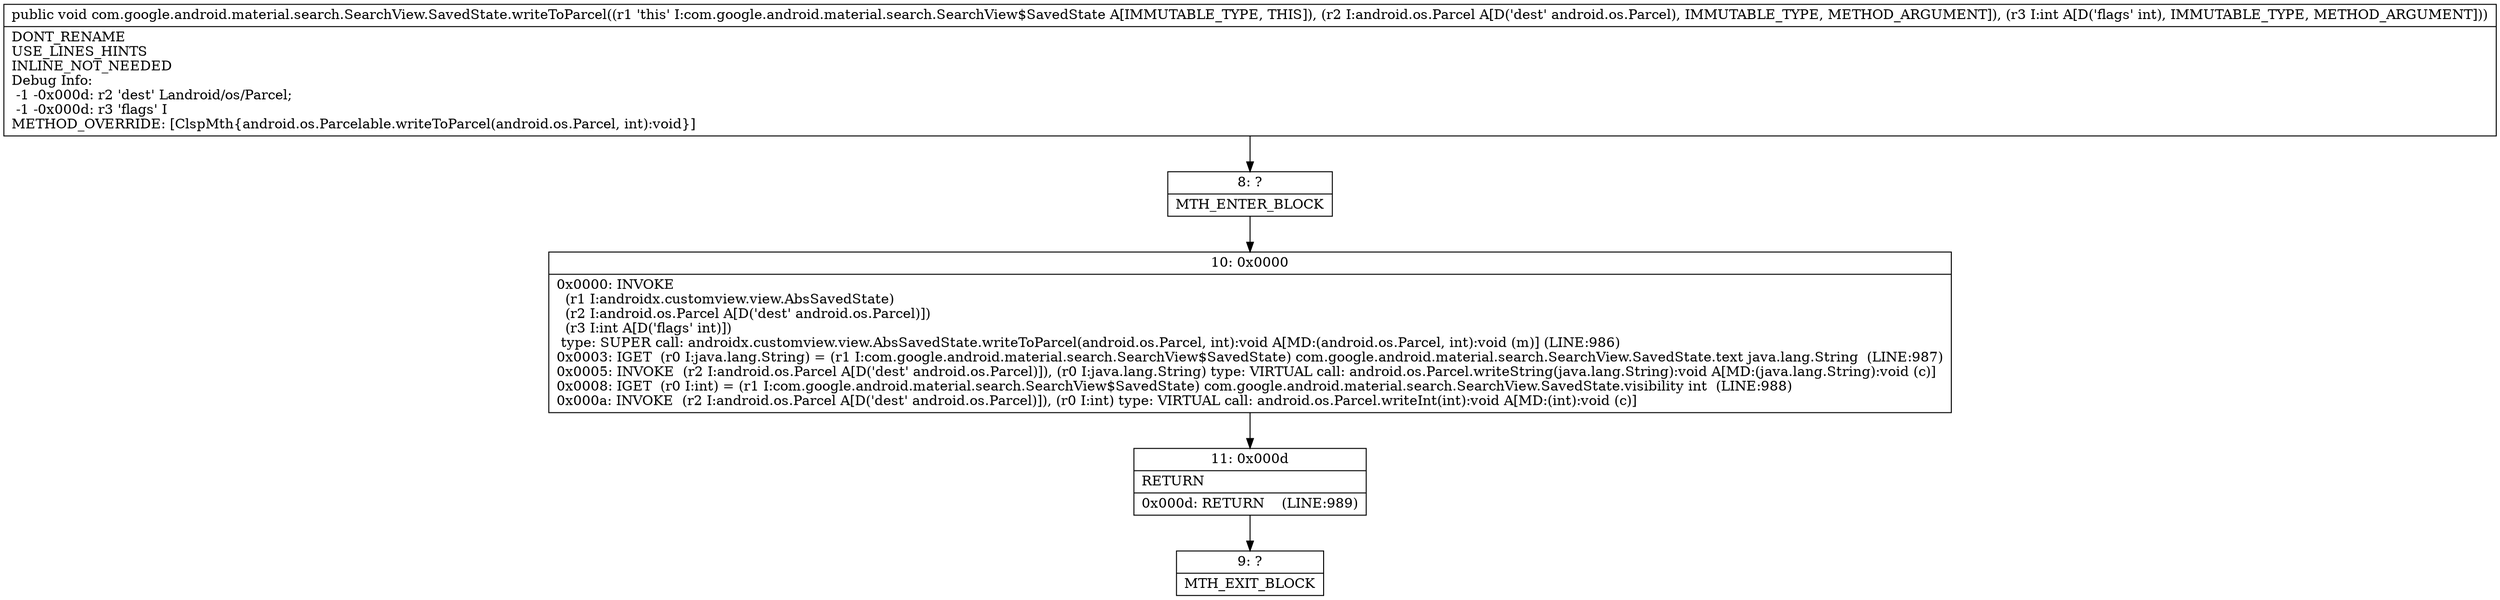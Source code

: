 digraph "CFG forcom.google.android.material.search.SearchView.SavedState.writeToParcel(Landroid\/os\/Parcel;I)V" {
Node_8 [shape=record,label="{8\:\ ?|MTH_ENTER_BLOCK\l}"];
Node_10 [shape=record,label="{10\:\ 0x0000|0x0000: INVOKE  \l  (r1 I:androidx.customview.view.AbsSavedState)\l  (r2 I:android.os.Parcel A[D('dest' android.os.Parcel)])\l  (r3 I:int A[D('flags' int)])\l type: SUPER call: androidx.customview.view.AbsSavedState.writeToParcel(android.os.Parcel, int):void A[MD:(android.os.Parcel, int):void (m)] (LINE:986)\l0x0003: IGET  (r0 I:java.lang.String) = (r1 I:com.google.android.material.search.SearchView$SavedState) com.google.android.material.search.SearchView.SavedState.text java.lang.String  (LINE:987)\l0x0005: INVOKE  (r2 I:android.os.Parcel A[D('dest' android.os.Parcel)]), (r0 I:java.lang.String) type: VIRTUAL call: android.os.Parcel.writeString(java.lang.String):void A[MD:(java.lang.String):void (c)]\l0x0008: IGET  (r0 I:int) = (r1 I:com.google.android.material.search.SearchView$SavedState) com.google.android.material.search.SearchView.SavedState.visibility int  (LINE:988)\l0x000a: INVOKE  (r2 I:android.os.Parcel A[D('dest' android.os.Parcel)]), (r0 I:int) type: VIRTUAL call: android.os.Parcel.writeInt(int):void A[MD:(int):void (c)]\l}"];
Node_11 [shape=record,label="{11\:\ 0x000d|RETURN\l|0x000d: RETURN    (LINE:989)\l}"];
Node_9 [shape=record,label="{9\:\ ?|MTH_EXIT_BLOCK\l}"];
MethodNode[shape=record,label="{public void com.google.android.material.search.SearchView.SavedState.writeToParcel((r1 'this' I:com.google.android.material.search.SearchView$SavedState A[IMMUTABLE_TYPE, THIS]), (r2 I:android.os.Parcel A[D('dest' android.os.Parcel), IMMUTABLE_TYPE, METHOD_ARGUMENT]), (r3 I:int A[D('flags' int), IMMUTABLE_TYPE, METHOD_ARGUMENT]))  | DONT_RENAME\lUSE_LINES_HINTS\lINLINE_NOT_NEEDED\lDebug Info:\l  \-1 \-0x000d: r2 'dest' Landroid\/os\/Parcel;\l  \-1 \-0x000d: r3 'flags' I\lMETHOD_OVERRIDE: [ClspMth\{android.os.Parcelable.writeToParcel(android.os.Parcel, int):void\}]\l}"];
MethodNode -> Node_8;Node_8 -> Node_10;
Node_10 -> Node_11;
Node_11 -> Node_9;
}

